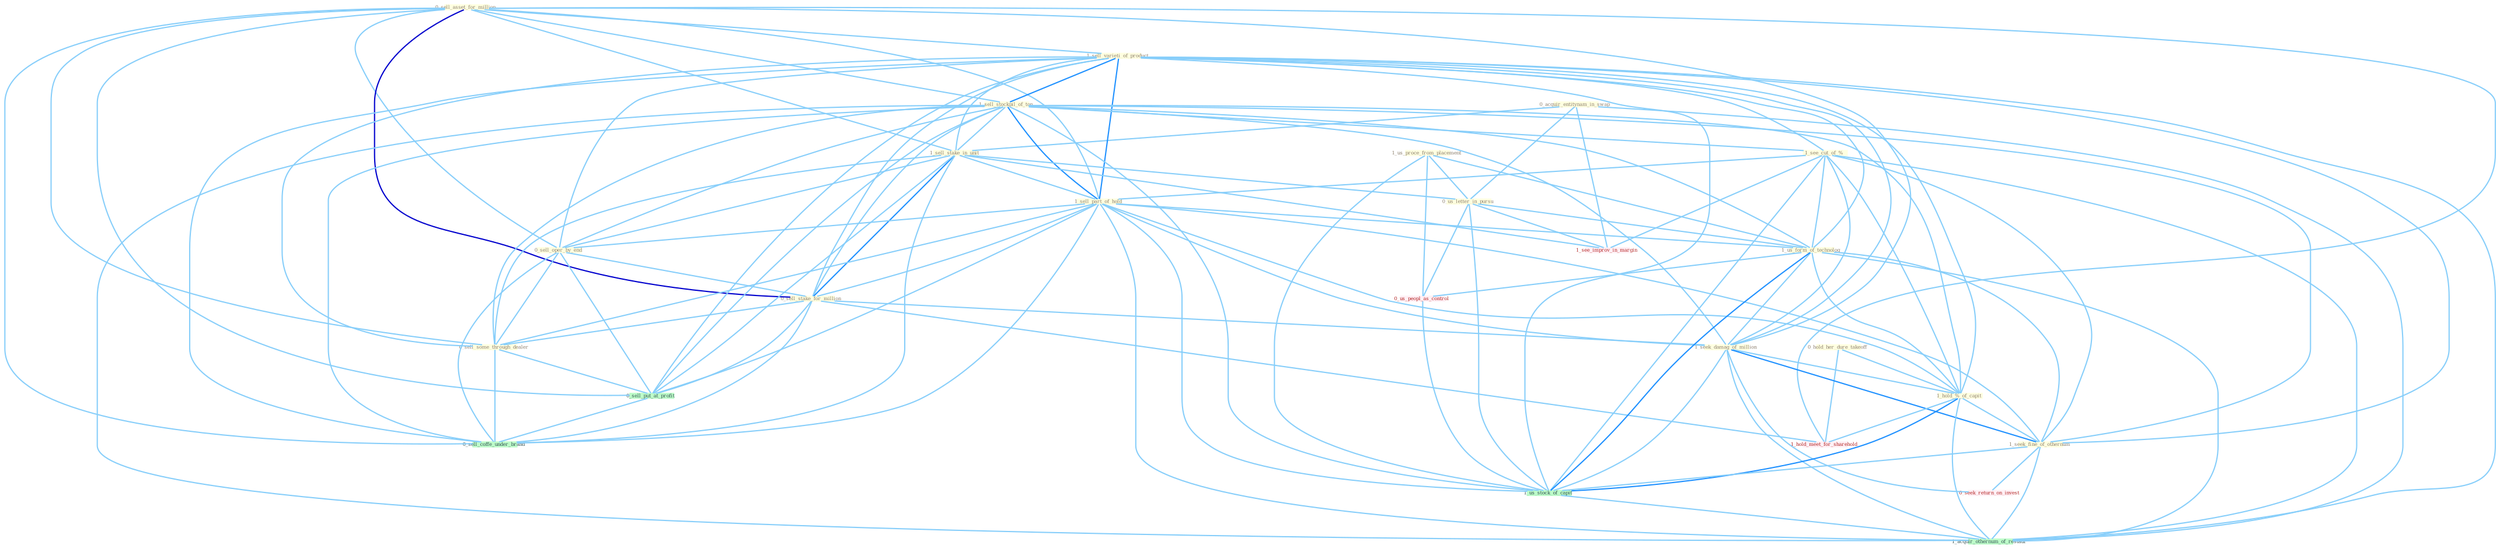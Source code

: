 Graph G{ 
    node
    [shape=polygon,style=filled,width=.5,height=.06,color="#BDFCC9",fixedsize=true,fontsize=4,
    fontcolor="#2f4f4f"];
    {node
    [color="#ffffe0", fontcolor="#8b7d6b"] "0_sell_asset_for_million " "1_us_proce_from_placement " "0_acquir_entitynam_in_swap " "1_sell_varieti_of_product " "1_sell_stockpil_of_ton " "1_see_cut_of_% " "0_hold_her_dure_takeoff " "1_sell_stake_in_unit " "1_sell_part_of_hold " "0_sell_oper_by_end " "0_us_letter_in_pursu " "0_sell_stake_for_million " "1_us_form_of_technolog " "1_seek_damag_of_million " "0_sell_some_through_dealer " "1_hold_%_of_capit " "1_seek_fine_of_othernum "}
{node [color="#fff0f5", fontcolor="#b22222"] "0_us_peopl_as_control " "0_seek_return_on_invest " "1_see_improv_in_margin " "1_hold_meet_for_sharehold "}
edge [color="#B0E2FF"];

	"0_sell_asset_for_million " -- "1_sell_varieti_of_product " [w="1", color="#87cefa" ];
	"0_sell_asset_for_million " -- "1_sell_stockpil_of_ton " [w="1", color="#87cefa" ];
	"0_sell_asset_for_million " -- "1_sell_stake_in_unit " [w="1", color="#87cefa" ];
	"0_sell_asset_for_million " -- "1_sell_part_of_hold " [w="1", color="#87cefa" ];
	"0_sell_asset_for_million " -- "0_sell_oper_by_end " [w="1", color="#87cefa" ];
	"0_sell_asset_for_million " -- "0_sell_stake_for_million " [w="3", color="#0000cd" , len=0.6];
	"0_sell_asset_for_million " -- "1_seek_damag_of_million " [w="1", color="#87cefa" ];
	"0_sell_asset_for_million " -- "0_sell_some_through_dealer " [w="1", color="#87cefa" ];
	"0_sell_asset_for_million " -- "0_sell_put_at_profit " [w="1", color="#87cefa" ];
	"0_sell_asset_for_million " -- "0_sell_coffe_under_brand " [w="1", color="#87cefa" ];
	"0_sell_asset_for_million " -- "1_hold_meet_for_sharehold " [w="1", color="#87cefa" ];
	"1_us_proce_from_placement " -- "0_us_letter_in_pursu " [w="1", color="#87cefa" ];
	"1_us_proce_from_placement " -- "1_us_form_of_technolog " [w="1", color="#87cefa" ];
	"1_us_proce_from_placement " -- "0_us_peopl_as_control " [w="1", color="#87cefa" ];
	"1_us_proce_from_placement " -- "1_us_stock_of_capit " [w="1", color="#87cefa" ];
	"0_acquir_entitynam_in_swap " -- "1_sell_stake_in_unit " [w="1", color="#87cefa" ];
	"0_acquir_entitynam_in_swap " -- "0_us_letter_in_pursu " [w="1", color="#87cefa" ];
	"0_acquir_entitynam_in_swap " -- "1_see_improv_in_margin " [w="1", color="#87cefa" ];
	"0_acquir_entitynam_in_swap " -- "1_acquir_othernum_of_restaur " [w="1", color="#87cefa" ];
	"1_sell_varieti_of_product " -- "1_sell_stockpil_of_ton " [w="2", color="#1e90ff" , len=0.8];
	"1_sell_varieti_of_product " -- "1_see_cut_of_% " [w="1", color="#87cefa" ];
	"1_sell_varieti_of_product " -- "1_sell_stake_in_unit " [w="1", color="#87cefa" ];
	"1_sell_varieti_of_product " -- "1_sell_part_of_hold " [w="2", color="#1e90ff" , len=0.8];
	"1_sell_varieti_of_product " -- "0_sell_oper_by_end " [w="1", color="#87cefa" ];
	"1_sell_varieti_of_product " -- "0_sell_stake_for_million " [w="1", color="#87cefa" ];
	"1_sell_varieti_of_product " -- "1_us_form_of_technolog " [w="1", color="#87cefa" ];
	"1_sell_varieti_of_product " -- "1_seek_damag_of_million " [w="1", color="#87cefa" ];
	"1_sell_varieti_of_product " -- "0_sell_some_through_dealer " [w="1", color="#87cefa" ];
	"1_sell_varieti_of_product " -- "1_hold_%_of_capit " [w="1", color="#87cefa" ];
	"1_sell_varieti_of_product " -- "1_seek_fine_of_othernum " [w="1", color="#87cefa" ];
	"1_sell_varieti_of_product " -- "0_sell_put_at_profit " [w="1", color="#87cefa" ];
	"1_sell_varieti_of_product " -- "1_us_stock_of_capit " [w="1", color="#87cefa" ];
	"1_sell_varieti_of_product " -- "0_sell_coffe_under_brand " [w="1", color="#87cefa" ];
	"1_sell_varieti_of_product " -- "1_acquir_othernum_of_restaur " [w="1", color="#87cefa" ];
	"1_sell_stockpil_of_ton " -- "1_see_cut_of_% " [w="1", color="#87cefa" ];
	"1_sell_stockpil_of_ton " -- "1_sell_stake_in_unit " [w="1", color="#87cefa" ];
	"1_sell_stockpil_of_ton " -- "1_sell_part_of_hold " [w="2", color="#1e90ff" , len=0.8];
	"1_sell_stockpil_of_ton " -- "0_sell_oper_by_end " [w="1", color="#87cefa" ];
	"1_sell_stockpil_of_ton " -- "0_sell_stake_for_million " [w="1", color="#87cefa" ];
	"1_sell_stockpil_of_ton " -- "1_us_form_of_technolog " [w="1", color="#87cefa" ];
	"1_sell_stockpil_of_ton " -- "1_seek_damag_of_million " [w="1", color="#87cefa" ];
	"1_sell_stockpil_of_ton " -- "0_sell_some_through_dealer " [w="1", color="#87cefa" ];
	"1_sell_stockpil_of_ton " -- "1_hold_%_of_capit " [w="1", color="#87cefa" ];
	"1_sell_stockpil_of_ton " -- "1_seek_fine_of_othernum " [w="1", color="#87cefa" ];
	"1_sell_stockpil_of_ton " -- "0_sell_put_at_profit " [w="1", color="#87cefa" ];
	"1_sell_stockpil_of_ton " -- "1_us_stock_of_capit " [w="1", color="#87cefa" ];
	"1_sell_stockpil_of_ton " -- "0_sell_coffe_under_brand " [w="1", color="#87cefa" ];
	"1_sell_stockpil_of_ton " -- "1_acquir_othernum_of_restaur " [w="1", color="#87cefa" ];
	"1_see_cut_of_% " -- "1_sell_part_of_hold " [w="1", color="#87cefa" ];
	"1_see_cut_of_% " -- "1_us_form_of_technolog " [w="1", color="#87cefa" ];
	"1_see_cut_of_% " -- "1_seek_damag_of_million " [w="1", color="#87cefa" ];
	"1_see_cut_of_% " -- "1_hold_%_of_capit " [w="1", color="#87cefa" ];
	"1_see_cut_of_% " -- "1_seek_fine_of_othernum " [w="1", color="#87cefa" ];
	"1_see_cut_of_% " -- "1_us_stock_of_capit " [w="1", color="#87cefa" ];
	"1_see_cut_of_% " -- "1_see_improv_in_margin " [w="1", color="#87cefa" ];
	"1_see_cut_of_% " -- "1_acquir_othernum_of_restaur " [w="1", color="#87cefa" ];
	"0_hold_her_dure_takeoff " -- "1_hold_%_of_capit " [w="1", color="#87cefa" ];
	"0_hold_her_dure_takeoff " -- "1_hold_meet_for_sharehold " [w="1", color="#87cefa" ];
	"1_sell_stake_in_unit " -- "1_sell_part_of_hold " [w="1", color="#87cefa" ];
	"1_sell_stake_in_unit " -- "0_sell_oper_by_end " [w="1", color="#87cefa" ];
	"1_sell_stake_in_unit " -- "0_us_letter_in_pursu " [w="1", color="#87cefa" ];
	"1_sell_stake_in_unit " -- "0_sell_stake_for_million " [w="2", color="#1e90ff" , len=0.8];
	"1_sell_stake_in_unit " -- "0_sell_some_through_dealer " [w="1", color="#87cefa" ];
	"1_sell_stake_in_unit " -- "0_sell_put_at_profit " [w="1", color="#87cefa" ];
	"1_sell_stake_in_unit " -- "1_see_improv_in_margin " [w="1", color="#87cefa" ];
	"1_sell_stake_in_unit " -- "0_sell_coffe_under_brand " [w="1", color="#87cefa" ];
	"1_sell_part_of_hold " -- "0_sell_oper_by_end " [w="1", color="#87cefa" ];
	"1_sell_part_of_hold " -- "0_sell_stake_for_million " [w="1", color="#87cefa" ];
	"1_sell_part_of_hold " -- "1_us_form_of_technolog " [w="1", color="#87cefa" ];
	"1_sell_part_of_hold " -- "1_seek_damag_of_million " [w="1", color="#87cefa" ];
	"1_sell_part_of_hold " -- "0_sell_some_through_dealer " [w="1", color="#87cefa" ];
	"1_sell_part_of_hold " -- "1_hold_%_of_capit " [w="1", color="#87cefa" ];
	"1_sell_part_of_hold " -- "1_seek_fine_of_othernum " [w="1", color="#87cefa" ];
	"1_sell_part_of_hold " -- "0_sell_put_at_profit " [w="1", color="#87cefa" ];
	"1_sell_part_of_hold " -- "1_us_stock_of_capit " [w="1", color="#87cefa" ];
	"1_sell_part_of_hold " -- "0_sell_coffe_under_brand " [w="1", color="#87cefa" ];
	"1_sell_part_of_hold " -- "1_acquir_othernum_of_restaur " [w="1", color="#87cefa" ];
	"0_sell_oper_by_end " -- "0_sell_stake_for_million " [w="1", color="#87cefa" ];
	"0_sell_oper_by_end " -- "0_sell_some_through_dealer " [w="1", color="#87cefa" ];
	"0_sell_oper_by_end " -- "0_sell_put_at_profit " [w="1", color="#87cefa" ];
	"0_sell_oper_by_end " -- "0_sell_coffe_under_brand " [w="1", color="#87cefa" ];
	"0_us_letter_in_pursu " -- "1_us_form_of_technolog " [w="1", color="#87cefa" ];
	"0_us_letter_in_pursu " -- "0_us_peopl_as_control " [w="1", color="#87cefa" ];
	"0_us_letter_in_pursu " -- "1_us_stock_of_capit " [w="1", color="#87cefa" ];
	"0_us_letter_in_pursu " -- "1_see_improv_in_margin " [w="1", color="#87cefa" ];
	"0_sell_stake_for_million " -- "1_seek_damag_of_million " [w="1", color="#87cefa" ];
	"0_sell_stake_for_million " -- "0_sell_some_through_dealer " [w="1", color="#87cefa" ];
	"0_sell_stake_for_million " -- "0_sell_put_at_profit " [w="1", color="#87cefa" ];
	"0_sell_stake_for_million " -- "0_sell_coffe_under_brand " [w="1", color="#87cefa" ];
	"0_sell_stake_for_million " -- "1_hold_meet_for_sharehold " [w="1", color="#87cefa" ];
	"1_us_form_of_technolog " -- "1_seek_damag_of_million " [w="1", color="#87cefa" ];
	"1_us_form_of_technolog " -- "1_hold_%_of_capit " [w="1", color="#87cefa" ];
	"1_us_form_of_technolog " -- "1_seek_fine_of_othernum " [w="1", color="#87cefa" ];
	"1_us_form_of_technolog " -- "0_us_peopl_as_control " [w="1", color="#87cefa" ];
	"1_us_form_of_technolog " -- "1_us_stock_of_capit " [w="2", color="#1e90ff" , len=0.8];
	"1_us_form_of_technolog " -- "1_acquir_othernum_of_restaur " [w="1", color="#87cefa" ];
	"1_seek_damag_of_million " -- "1_hold_%_of_capit " [w="1", color="#87cefa" ];
	"1_seek_damag_of_million " -- "1_seek_fine_of_othernum " [w="2", color="#1e90ff" , len=0.8];
	"1_seek_damag_of_million " -- "0_seek_return_on_invest " [w="1", color="#87cefa" ];
	"1_seek_damag_of_million " -- "1_us_stock_of_capit " [w="1", color="#87cefa" ];
	"1_seek_damag_of_million " -- "1_acquir_othernum_of_restaur " [w="1", color="#87cefa" ];
	"0_sell_some_through_dealer " -- "0_sell_put_at_profit " [w="1", color="#87cefa" ];
	"0_sell_some_through_dealer " -- "0_sell_coffe_under_brand " [w="1", color="#87cefa" ];
	"1_hold_%_of_capit " -- "1_seek_fine_of_othernum " [w="1", color="#87cefa" ];
	"1_hold_%_of_capit " -- "1_us_stock_of_capit " [w="2", color="#1e90ff" , len=0.8];
	"1_hold_%_of_capit " -- "1_hold_meet_for_sharehold " [w="1", color="#87cefa" ];
	"1_hold_%_of_capit " -- "1_acquir_othernum_of_restaur " [w="1", color="#87cefa" ];
	"1_seek_fine_of_othernum " -- "0_seek_return_on_invest " [w="1", color="#87cefa" ];
	"1_seek_fine_of_othernum " -- "1_us_stock_of_capit " [w="1", color="#87cefa" ];
	"1_seek_fine_of_othernum " -- "1_acquir_othernum_of_restaur " [w="1", color="#87cefa" ];
	"0_us_peopl_as_control " -- "1_us_stock_of_capit " [w="1", color="#87cefa" ];
	"0_sell_put_at_profit " -- "0_sell_coffe_under_brand " [w="1", color="#87cefa" ];
	"1_us_stock_of_capit " -- "1_acquir_othernum_of_restaur " [w="1", color="#87cefa" ];
}